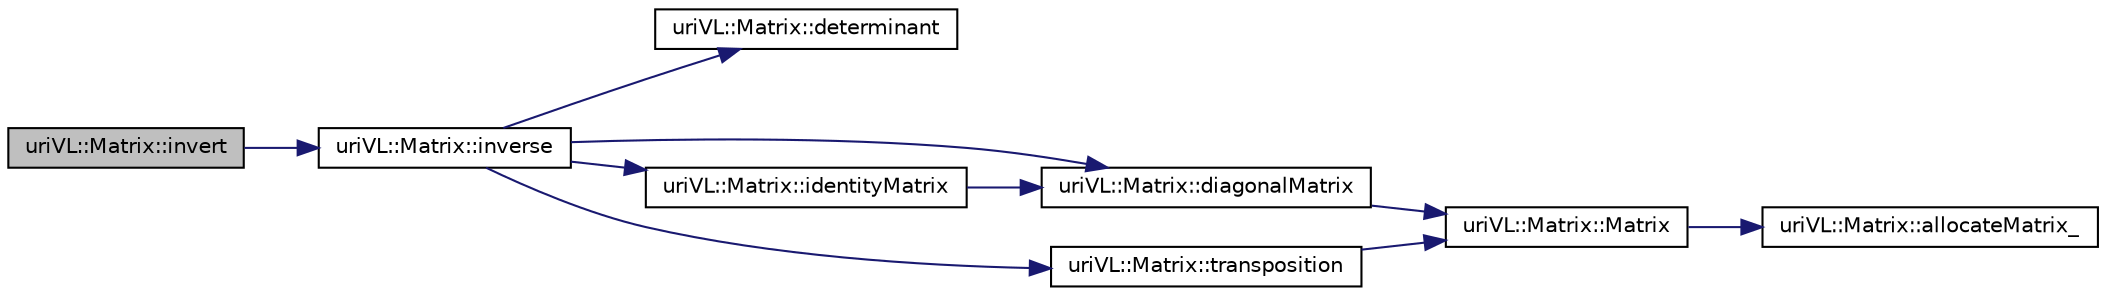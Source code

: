 digraph "uriVL::Matrix::invert"
{
  edge [fontname="Helvetica",fontsize="10",labelfontname="Helvetica",labelfontsize="10"];
  node [fontname="Helvetica",fontsize="10",shape=record];
  rankdir="LR";
  Node1 [label="uriVL::Matrix::invert",height=0.2,width=0.4,color="black", fillcolor="grey75", style="filled", fontcolor="black"];
  Node1 -> Node2 [color="midnightblue",fontsize="10",style="solid",fontname="Helvetica"];
  Node2 [label="uriVL::Matrix::inverse",height=0.2,width=0.4,color="black", fillcolor="white", style="filled",URL="$classuriVL_1_1Matrix.html#ab2808a24396a66b03a52c37fedde7206",tooltip="This function creates a new Matrix corresponding to the inverse of this (if nonsingular). "];
  Node2 -> Node3 [color="midnightblue",fontsize="10",style="solid",fontname="Helvetica"];
  Node3 [label="uriVL::Matrix::determinant",height=0.2,width=0.4,color="black", fillcolor="white", style="filled",URL="$classuriVL_1_1Matrix.html#a158e08dff98f9d32372d3805746d98a7",tooltip="This function returns a double corresponding to the determinant of the Matrix this. "];
  Node2 -> Node4 [color="midnightblue",fontsize="10",style="solid",fontname="Helvetica"];
  Node4 [label="uriVL::Matrix::diagonalMatrix",height=0.2,width=0.4,color="black", fillcolor="white", style="filled",URL="$classuriVL_1_1Matrix.html#a569368ad059f521c144b9ad4a0d0a321",tooltip="Produces a new diagonal matrix at the dimensions specified and initializes all diagonal elements with..."];
  Node4 -> Node5 [color="midnightblue",fontsize="10",style="solid",fontname="Helvetica"];
  Node5 [label="uriVL::Matrix::Matrix",height=0.2,width=0.4,color="black", fillcolor="white", style="filled",URL="$classuriVL_1_1Matrix.html#a8bd826b4d89d3711ceb055b6d7ca8a34",tooltip="Creates a nbRows x nbCols matrix whose elements have not been initialized. "];
  Node5 -> Node6 [color="midnightblue",fontsize="10",style="solid",fontname="Helvetica"];
  Node6 [label="uriVL::Matrix::allocateMatrix_",height=0.2,width=0.4,color="black", fillcolor="white", style="filled",URL="$classuriVL_1_1Matrix.html#a15b24cfffe59d7bc6f1e8d9e21fb6595",tooltip="Allocates mat_ at the storage dimensions. "];
  Node2 -> Node7 [color="midnightblue",fontsize="10",style="solid",fontname="Helvetica"];
  Node7 [label="uriVL::Matrix::identityMatrix",height=0.2,width=0.4,color="black", fillcolor="white", style="filled",URL="$classuriVL_1_1Matrix.html#a4fe45cc5240ee2a83a83128828bee3e1",tooltip="Produces a new identity matrix at the dimensions specified. "];
  Node7 -> Node4 [color="midnightblue",fontsize="10",style="solid",fontname="Helvetica"];
  Node2 -> Node8 [color="midnightblue",fontsize="10",style="solid",fontname="Helvetica"];
  Node8 [label="uriVL::Matrix::transposition",height=0.2,width=0.4,color="black", fillcolor="white", style="filled",URL="$classuriVL_1_1Matrix.html#ab9d30a614950d698f027708249645a50",tooltip="This function returns a reference to a new Matrix object, the transposition of this matrix..."];
  Node8 -> Node5 [color="midnightblue",fontsize="10",style="solid",fontname="Helvetica"];
}
